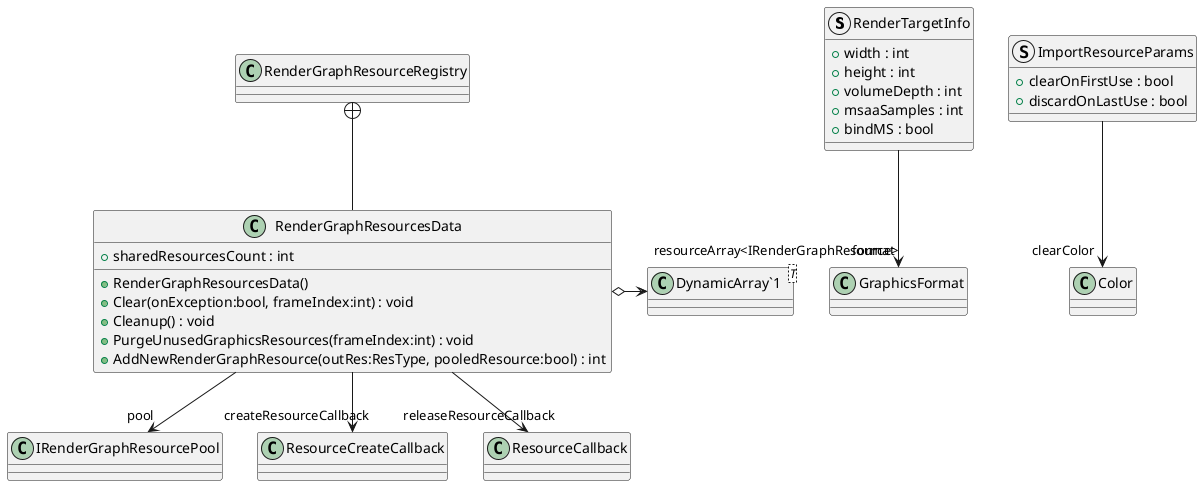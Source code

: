 @startuml
struct RenderTargetInfo {
    + width : int
    + height : int
    + volumeDepth : int
    + msaaSamples : int
    + bindMS : bool
}
struct ImportResourceParams {
    + clearOnFirstUse : bool
    + discardOnLastUse : bool
}
class RenderGraphResourceRegistry {
}
class RenderGraphResourcesData {
    + sharedResourcesCount : int
    + RenderGraphResourcesData()
    + Clear(onException:bool, frameIndex:int) : void
    + Cleanup() : void
    + PurgeUnusedGraphicsResources(frameIndex:int) : void
    + AddNewRenderGraphResource(outRes:ResType, pooledResource:bool) : int
}
class "DynamicArray`1"<T> {
}
RenderTargetInfo --> "format" GraphicsFormat
ImportResourceParams --> "clearColor" Color
RenderGraphResourceRegistry +-- RenderGraphResourcesData
RenderGraphResourcesData o-> "resourceArray<IRenderGraphResource>" "DynamicArray`1"
RenderGraphResourcesData --> "pool" IRenderGraphResourcePool
RenderGraphResourcesData --> "createResourceCallback" ResourceCreateCallback
RenderGraphResourcesData --> "releaseResourceCallback" ResourceCallback
@enduml
